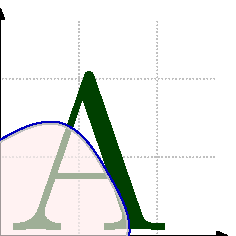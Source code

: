\documentclass[border=5mm]{standalone}
\usepackage{luamplib}
\begin{document}
\mplibtextextlabel{enable}
\begin{mplibcode}
beginfig(1);
% parameters
u = 1cm;
ymax = xmax = 2.75;
xmin = ymin = -1.75;

% make a plain grid
path xx, yy;
xx = ((xmin,0) -- (xmax,0)) scaled u;
yy = ((0,ymin) -- (0,ymax)) scaled u;

drawoptions(dashed withdots scaled 1/4 withcolor 3/4 white);
for i = ceiling ymin upto floor ymax: draw xx shifted (0,i*u); endfor
for i = ceiling xmin upto floor xmax: draw yy shifted (i*u,0); endfor

drawoptions(withpen pencircle scaled .7);
xx := xx scaled 1.05;
yy := yy scaled 1.05;
drawarrow xx;
drawarrow yy;
drawoptions();

label.urt("A" infont defaultfont scaled 8, origin) withcolor 1/4 green;

% draw the "transparent" superellipse box
path se; 
%se = unitsquare shifted 1/2 down shifted 1/4 left scaled 3cm;
se = (superellipse(right, up, left, down, 0.81)) 
shifted 1/2 right scaled 30 rotated 30;

alpha = 5/8;  % alpha: 0=invisible, 1=opaque
color filler; filler = .95[red,white];
picture fg, bg;
bg = currentpicture;
fg = image( 
  for e within bg:
    draw e withcolor alpha[colorpart e, filler];
  endfor
  draw se withpen pencircle scaled 2 withcolor 3/4;
  draw subpath (2.718, 3.1415) of se
      shifted - center se scaled 7/8 shifted + center se
      withpen pencircle scaled 2 withcolor white;

);
clip fg to se; 

fill se withcolor filler; 
draw fg;
draw se withcolor 3/4 blue;
endfig;
\end{mplibcode}
\end{document}
